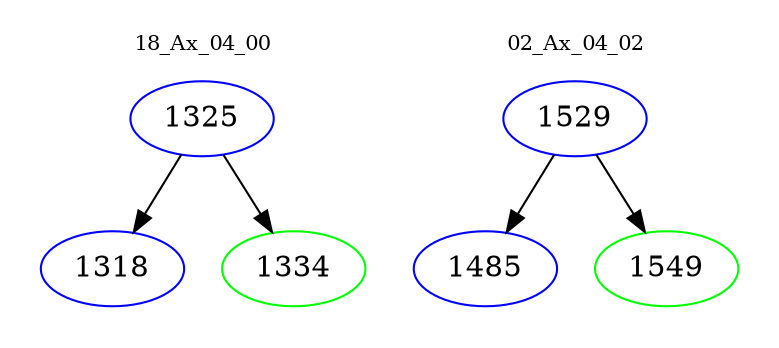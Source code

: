 digraph{
subgraph cluster_0 {
color = white
label = "18_Ax_04_00";
fontsize=10;
T0_1325 [label="1325", color="blue"]
T0_1325 -> T0_1318 [color="black"]
T0_1318 [label="1318", color="blue"]
T0_1325 -> T0_1334 [color="black"]
T0_1334 [label="1334", color="green"]
}
subgraph cluster_1 {
color = white
label = "02_Ax_04_02";
fontsize=10;
T1_1529 [label="1529", color="blue"]
T1_1529 -> T1_1485 [color="black"]
T1_1485 [label="1485", color="blue"]
T1_1529 -> T1_1549 [color="black"]
T1_1549 [label="1549", color="green"]
}
}
